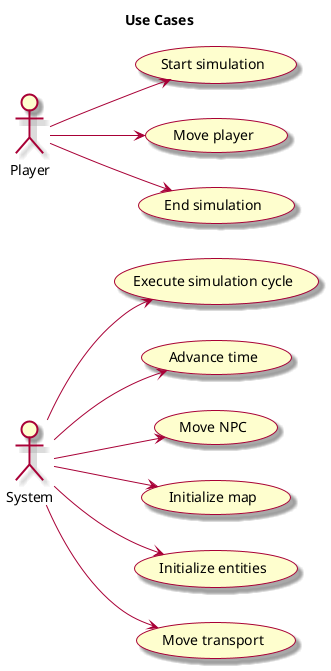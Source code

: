 @startuml Diagrama de CDU

skin rose
left to right direction
title Use Cases

actor System as system

Player --> (Start simulation)
Player --> (Move player)

system --> (Execute simulation cycle)
system --> (Advance time)
system --> (Move NPC)
system --> (Initialize map)
system --> (Initialize entities)
system --> (Move transport)

Player --> (End simulation)

@enduml
